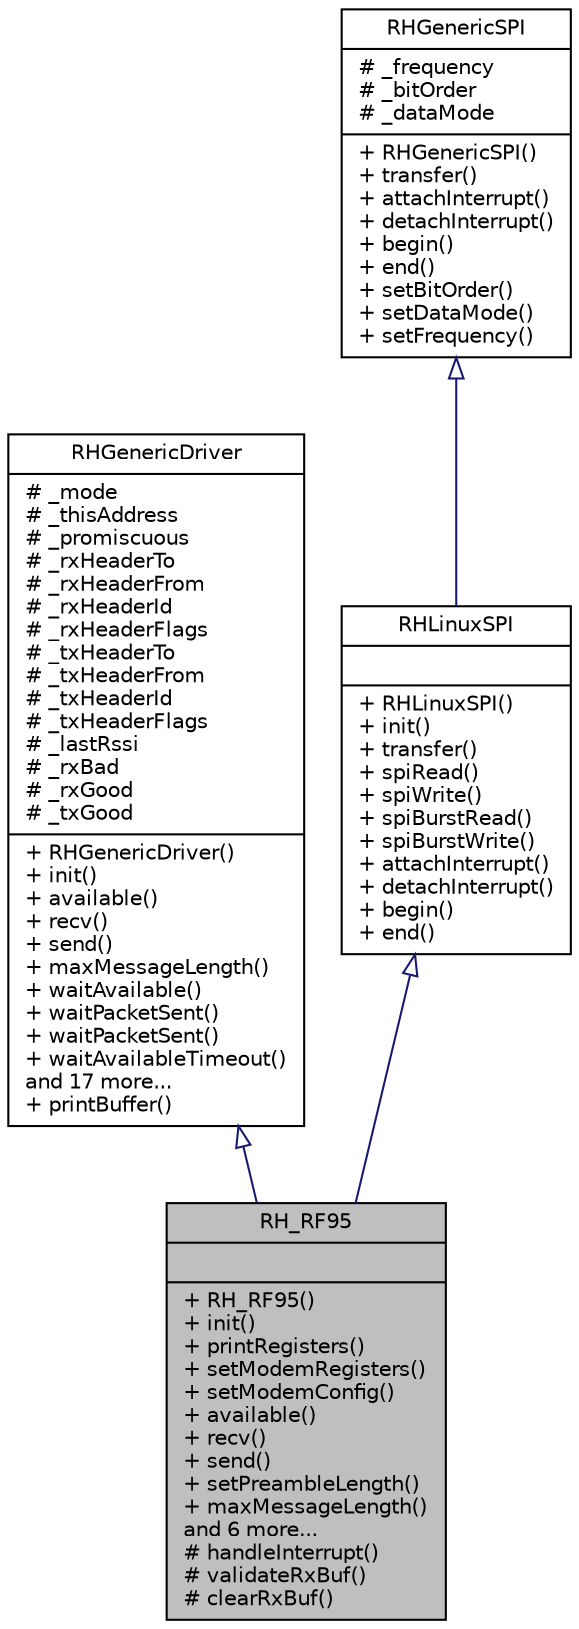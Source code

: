 digraph "RH_RF95"
{
 // LATEX_PDF_SIZE
  edge [fontname="Helvetica",fontsize="10",labelfontname="Helvetica",labelfontsize="10"];
  node [fontname="Helvetica",fontsize="10",shape=record];
  Node1 [label="{RH_RF95\n||+ RH_RF95()\l+ init()\l+ printRegisters()\l+ setModemRegisters()\l+ setModemConfig()\l+ available()\l+ recv()\l+ send()\l+ setPreambleLength()\l+ maxMessageLength()\land 6 more...\l# handleInterrupt()\l# validateRxBuf()\l# clearRxBuf()\l}",height=0.2,width=0.4,color="black", fillcolor="grey75", style="filled", fontcolor="black",tooltip="Driver to send and receive unaddressed, unreliable datagrams via a LoRa capable radio transceiver."];
  Node2 -> Node1 [dir="back",color="midnightblue",fontsize="10",style="solid",arrowtail="onormal",fontname="Helvetica"];
  Node2 [label="{RHGenericDriver\n|# _mode\l# _thisAddress\l# _promiscuous\l# _rxHeaderTo\l# _rxHeaderFrom\l# _rxHeaderId\l# _rxHeaderFlags\l# _txHeaderTo\l# _txHeaderFrom\l# _txHeaderId\l# _txHeaderFlags\l# _lastRssi\l# _rxBad\l# _rxGood\l# _txGood\l|+ RHGenericDriver()\l+ init()\l+ available()\l+ recv()\l+ send()\l+ maxMessageLength()\l+ waitAvailable()\l+ waitPacketSent()\l+ waitPacketSent()\l+ waitAvailableTimeout()\land 17 more...\l+ printBuffer()\l}",height=0.2,width=0.4,color="black", fillcolor="white", style="filled",URL="$class_r_h_generic_driver.html",tooltip="Abstract base class for a RadioHead driver."];
  Node3 -> Node1 [dir="back",color="midnightblue",fontsize="10",style="solid",arrowtail="onormal",fontname="Helvetica"];
  Node3 [label="{RHLinuxSPI\n||+ RHLinuxSPI()\l+ init()\l+ transfer()\l+ spiRead()\l+ spiWrite()\l+ spiBurstRead()\l+ spiBurstWrite()\l+ attachInterrupt()\l+ detachInterrupt()\l+ begin()\l+ end()\l}",height=0.2,width=0.4,color="black", fillcolor="white", style="filled",URL="$class_r_h_linux_s_p_i.html",tooltip="Encapsulate a hardware SPI bus interface."];
  Node4 -> Node3 [dir="back",color="midnightblue",fontsize="10",style="solid",arrowtail="onormal",fontname="Helvetica"];
  Node4 [label="{RHGenericSPI\n|# _frequency\l# _bitOrder\l# _dataMode\l|+ RHGenericSPI()\l+ transfer()\l+ attachInterrupt()\l+ detachInterrupt()\l+ begin()\l+ end()\l+ setBitOrder()\l+ setDataMode()\l+ setFrequency()\l}",height=0.2,width=0.4,color="black", fillcolor="white", style="filled",URL="$class_r_h_generic_s_p_i.html",tooltip="Base class for SPI interfaces."];
}
